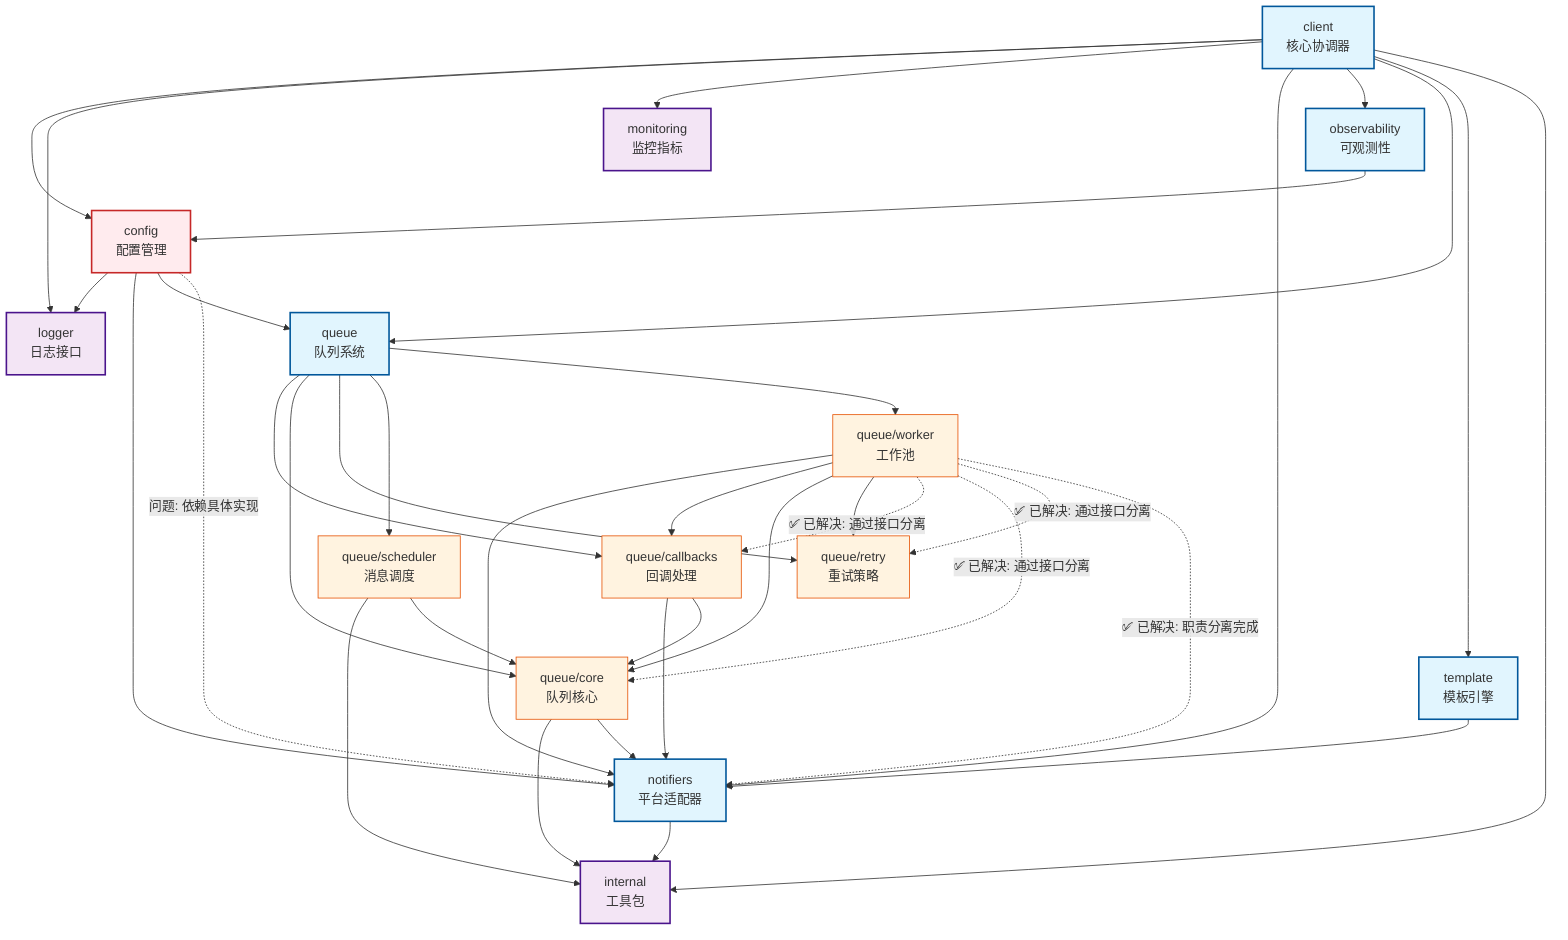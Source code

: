 graph TD
    %% 定义样式
    classDef corePackage fill:#e1f5fe,stroke:#01579b,stroke-width:2px
    classDef infrastructurePackage fill:#f3e5f5,stroke:#4a148c,stroke-width:2px
    classDef queueSubpackage fill:#fff3e0,stroke:#e65100,stroke-width:1px
    classDef problemPackage fill:#ffebee,stroke:#c62828,stroke-width:2px

    %% 基础设施层（Layer 0）
    internal[internal<br/>工具包]:::infrastructurePackage
    logger[logger<br/>日志接口]:::infrastructurePackage
    monitoring[monitoring<br/>监控指标]:::infrastructurePackage
    retry[queue/retry<br/>重试策略]:::queueSubpackage

    %% 第一层（Layer 1）
    notifiers[notifiers<br/>平台适配器]:::corePackage
    queueCore[queue/core<br/>队列核心]:::queueSubpackage

    %% 第二层（Layer 2）
    template[template<br/>模板引擎]:::corePackage
    queueCallbacks[queue/callbacks<br/>回调处理]:::queueSubpackage
    queueScheduler[queue/scheduler<br/>消息调度]:::queueSubpackage
    config[config<br/>配置管理]:::problemPackage

    %% 第三层（Layer 3）
    queueWorker[queue/worker<br/>工作池]:::queueSubpackage
    queue[queue<br/>队列系统]:::corePackage
    observability[observability<br/>可观测性]:::corePackage

    %% 第四层（Layer 4）
    client[client<br/>核心协调器]:::corePackage

    %% 依赖关系
    notifiers --> internal
    queueCore --> internal
    queueCore --> notifiers

    template --> notifiers
    queueCallbacks --> notifiers
    queueCallbacks --> queueCore
    queueScheduler --> internal
    queueScheduler --> queueCore
    config --> logger
    config --> notifiers
    config --> queue

    queueWorker --> notifiers
    queueWorker --> queueCallbacks
    queueWorker --> queueCore
    queueWorker --> retry
    queue --> queueCallbacks
    queue --> queueCore
    queue --> retry
    queue --> queueScheduler
    queue --> queueWorker
    observability --> config

    client --> config
    client --> logger
    client --> monitoring
    client --> notifiers
    client --> observability
    client --> queue
    client --> template
    client --> internal

    %% 问题标识和改进
    config -.->|问题: 依赖具体实现| notifiers
    queueWorker -.->|✅ 已解决: 通过接口分离| queueCallbacks
    queueWorker -.->|✅ 已解决: 通过接口分离| queueCore
    queueWorker -.->|✅ 已解决: 通过接口分离| retry
    queueWorker -.->|✅ 已解决: 职责分离完成| notifiers